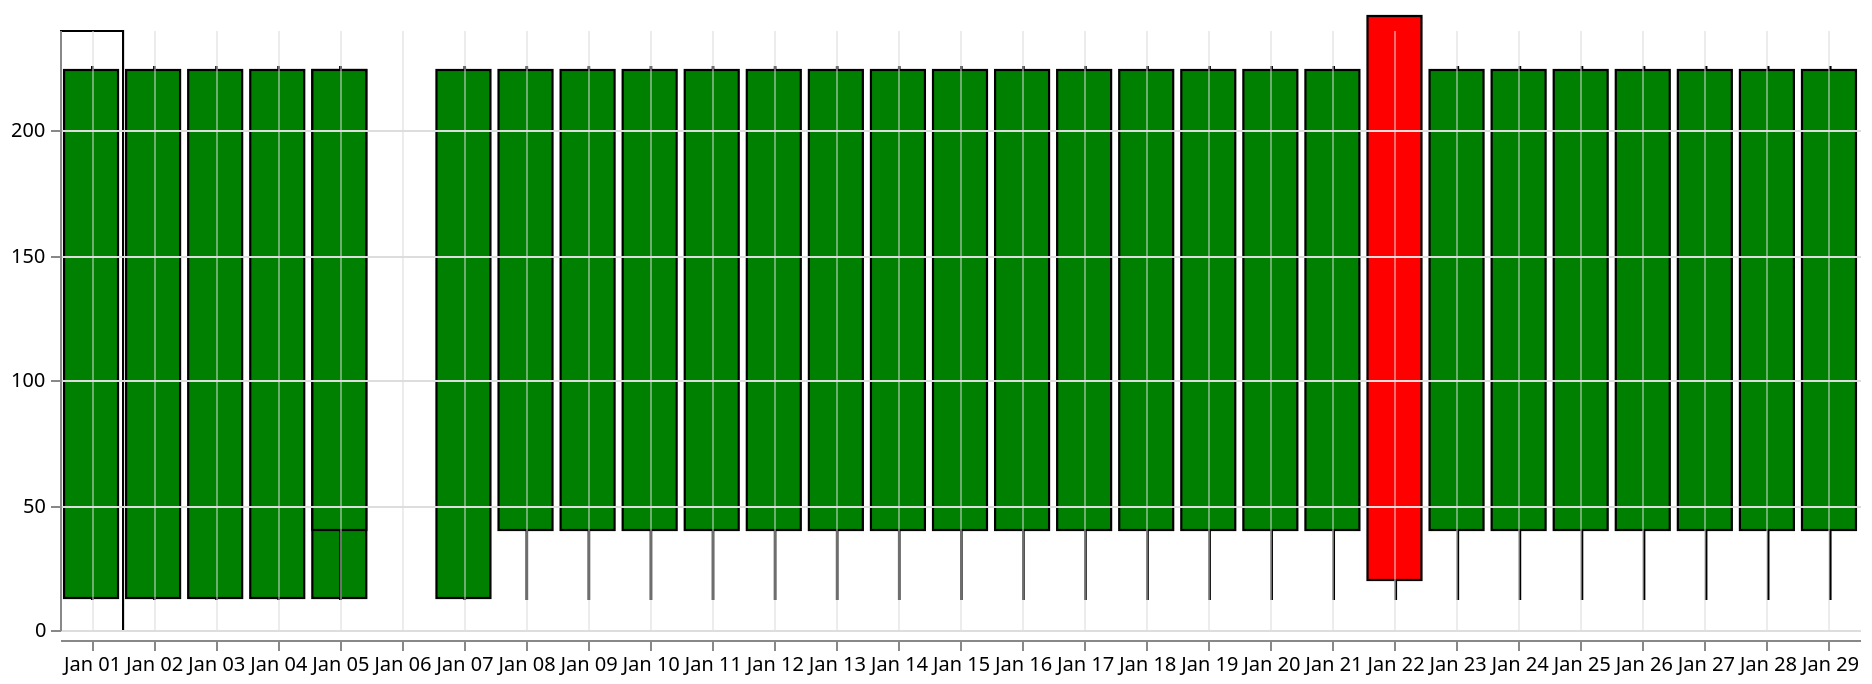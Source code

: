 {
  "$schema": "https://vega.github.io/schema/vega/v5.json",
  "width": 900,
  "height": 300,
  "padding": 5,
  "data": [
    {
      "name": "contracts",
      "values": [
        {
          "date": "2019-01-01",
          "open": 12.9,
          "high": 225.3,
          "low": 12.4,
          "close": 224.2,
          "symbol": "ZCN7"
        },
        {
          "date": "2019-01-02",
          "open": 12.9,
          "high": 225.3,
          "low": 12.4,
          "close": 224.2,
          "symbol": "ZCN7"
        },
        {
          "date": "2019-01-03",
          "open": 12.9,
          "high": 225.3,
          "low": 12.4,
          "close": 224.2,
          "symbol": "ZCN7"
        },
        {
          "date": "2019-01-04",
          "open": 12.9,
          "high": 225.3,
          "low": 12.4,
          "close": 224.2,
          "symbol": "ZCN7"
        },
        {
          "date": "2019-01-07",
          "open": 12.9,
          "high": 225.3,
          "low": 12.4,
          "close": 224.2,
          "symbol": "ZCN7"
        },
        {
          "date": "2019-01-05",
          "open": 12.9,
          "high": 225.3,
          "low": 12.4,
          "close": 224.2,
          "symbol": "ZCN7"
        },
        {
          "date": "2019-01-05",
          "open": 40.2,
          "high": 225.3,
          "low": 12.4,
          "close": 224.2,
          "symbol": "ZCN8"
        },
        {
          "date": "2019-01-08",
          "open": 40.2,
          "high": 225.3,
          "low": 12.4,
          "close": 224.2,
          "symbol": "ZCN8"
        },
        {
          "date": "2019-01-09",
          "open": 40.2,
          "high": 225.3,
          "low": 12.4,
          "close": 224.2,
          "symbol": "ZCN8"
        },
        {
          "date": "2019-01-10",
          "open": 40.2,
          "high": 225.3,
          "low": 12.4,
          "close": 224.2,
          "symbol": "ZCN8"
        },
        {
          "date": "2019-01-11",
          "open": 40.2,
          "high": 225.3,
          "low": 12.4,
          "close": 224.2,
          "symbol": "ZCN8"
        },
        {
          "date": "2019-01-12",
          "open": 40.2,
          "high": 225.3,
          "low": 12.4,
          "close": 224.2,
          "symbol": "ZCN8"
        },
        {
          "date": "2019-01-13",
          "open": 40.2,
          "high": 225.3,
          "low": 12.4,
          "close": 224.2,
          "symbol": "ZCN8"
        },
        {
          "date": "2019-01-14",
          "open": 40.2,
          "high": 225.3,
          "low": 12.4,
          "close": 224.2,
          "symbol": "ZCN8"
        },
        {
          "date": "2019-01-15",
          "open": 40.2,
          "high": 225.3,
          "low": 12.4,
          "close": 224.2,
          "symbol": "ZCN8"
        },
        {
          "date": "2019-01-16",
          "open": 40.2,
          "high": 225.3,
          "low": 12.4,
          "close": 224.2,
          "symbol": "ZCN8"
        },
        {
          "date": "2019-01-17",
          "open": 40.2,
          "high": 225.3,
          "low": 12.4,
          "close": 224.2,
          "symbol": "ZCN8"
        },
        {
          "date": "2019-01-18",
          "open": 40.2,
          "high": 225.3,
          "low": 12.4,
          "close": 224.2,
          "symbol": "ZCN8"
        },
        {
          "date": "2019-01-19",
          "open": 40.2,
          "high": 225.3,
          "low": 12.4,
          "close": 224.2,
          "symbol": "ZCN8"
        },
        {
          "date": "2019-01-20",
          "open": 40.2,
          "high": 225.3,
          "low": 12.4,
          "close": 224.2,
          "symbol": "ZCN8"
        },
        {
          "date": "2019-01-21",
          "open": 40.2,
          "high": 225.3,
          "low": 12.4,
          "close": 224.2,
          "symbol": "ZCN8"
        },
        {
          "date": "2019-01-22",
          "open": 245.2,
          "high": 225.3,
          "low": 12.4,
          "close": 20.2,
          "symbol": "ZCN8"
        },
        {
          "date": "2019-01-23",
          "open": 40.2,
          "high": 225.3,
          "low": 12.4,
          "close": 224.2,
          "symbol": "ZCN8"
        },
        {
          "date": "2019-01-24",
          "open": 40.2,
          "high": 225.3,
          "low": 12.4,
          "close": 224.2,
          "symbol": "ZCN8"
        },
        {
          "date": "2019-01-25",
          "open": 40.2,
          "high": 225.3,
          "low": 12.4,
          "close": 224.2,
          "symbol": "ZCN8"
        },
        {
          "date": "2019-01-26",
          "open": 40.2,
          "high": 225.3,
          "low": 12.4,
          "close": 224.2,
          "symbol": "ZCN8"
        },
        {
          "date": "2019-01-27",
          "open": 40.2,
          "high": 225.3,
          "low": 12.4,
          "close": 224.2,
          "symbol": "ZCN8"
        },
        {
          "date": "2019-01-28",
          "open": 40.2,
          "high": 225.3,
          "low": 12.4,
          "close": 224.2,
          "symbol": "ZCN8"
        },
        {
          "date": "2019-01-29",
          "open": 40.2,
          "high": 225.3,
          "low": 12.4,
          "close": 224.2,
          "symbol": "ZCN8"
        }
      ],
      "format": {
        "parse": {
          "date": "date"
        }
      }
    }
  ],
  "config": {
    "axisBand": {
      "bandPosition": 1,
      "tickExtra": true,
      "tickOffset": 0
    },
    "axisX": {}
  },
  "signals": [
    {
      "name": "plotWidth",
      "update": "width / length(data('contracts'))"
    }
  ],
  "scales": [
    {
      "name": "xscale",
      "type": "utc",
      "range": "width",
      "domain": {
        "data": "contracts",
        "field": "date"
      },
      "padding": {
        "signal": "plotWidth / 2"
      }
    },
    {
      "name": "yscale",
      "type": "linear",
      "range": "height",
      "round": true,
      "domain": {
        "data": "contracts",
        "fields": [
          "high",
          "low"
        ]
      },
      "nice": true,
      "zero": false
    }
  ],
  "axes": [
    {
      "orient": "bottom",
      "scale": "xscale",
      "zindex": 1,
      "formatType": "time",
      "format": "%b %d",
      "tickCount": "day",
      "grid": true,
      "gridOpacity": 0.5,
      "offset": {
        "value": 5
      }
      
    },
    {
      "orient": "left",
      "scale": "yscale",
      "tickCount": 5,
      "zindex": 1,
      "grid": true
    }
  ],
  "marks": [
    {
      "type": "group",
      "from": {
        "facet": {
          "data": "contracts",
          "name": "contract",
          "groupby": "symbol"
        }
      },
      "encode": {
        "enter": {
          "xc": {
            "scale": "xscale",
            "field": "date"
          },
          "width": { "signal": "plotWidth"},
          "height": { "signal": "height" },
          "stroke": {
            "value": "black"
          }
        }
      },
      "marks": [
        {
          "type": "rect",
          "from": {
            "data": "contract"
          },
          "encode": {
            "enter": {
              "fill": {
                "value": "black"
              },
              "width": {
                "value": 1.3
              }
            },
            "update": {
              "x": {
                "scale": "xscale",
                "field": "date"
              },
              "y": {
                "scale": "yscale",
                "field": "high"
              },
              "y2": {
                "scale": "yscale",
                "field": "low"
              }
            }
          }
        },
        {
          "type": "rect",
          "from": {
            "data": "contract"
          },
          "encode": {
            "enter": {
              "fill": [
                {
                  "test": "datum.open<datum.close",
                  "value": "green"
                },
                {
                  "value": "red"
                }
              ],
              "stroke": { "value": "black" },
              "strokeWidth": { "value": 1.1 }
            },
            "update": {
              "xc": {
                "scale": "xscale",
                "field": "date"
              },
              "width": {
                "signal": "plotWidth / 1.15"
              },
              
            "offset": {
              "signal": "plotWidth / 2"
            },
              "y": {
                "scale": "yscale",
                "field": "open"
              },
              "y2": {
                "scale": "yscale",
                "field": "close"
              }
            }
          }
        }
      ]
    }
  ]
}